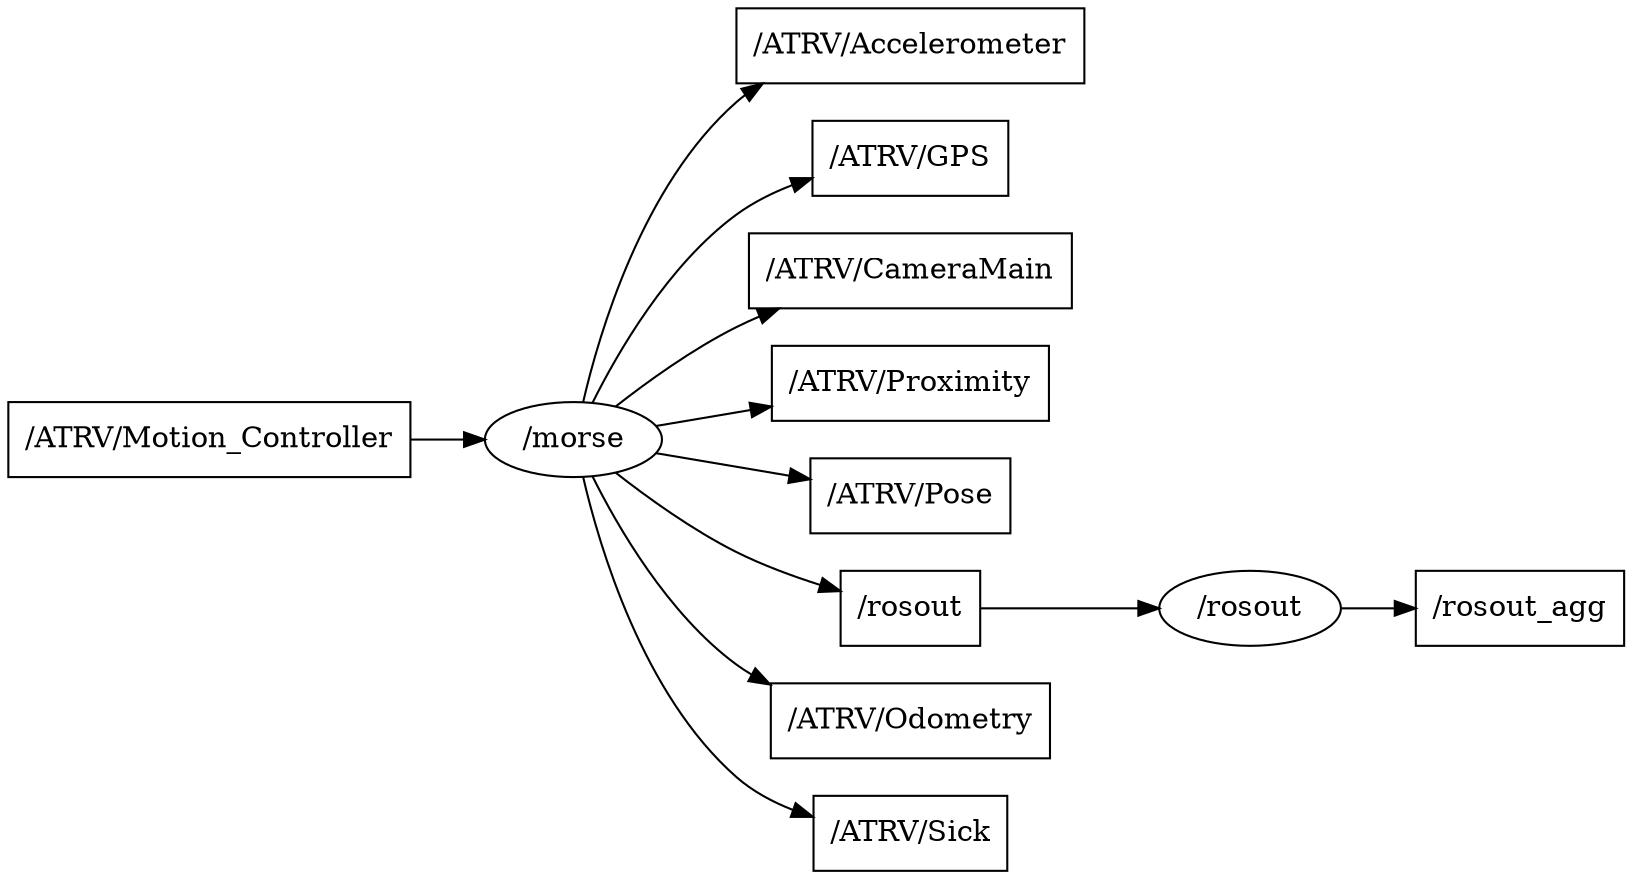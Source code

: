 digraph G {
  rankdir=LR;
  _morse [label="/morse", URL="node:/morse"];
  _rosout [label="/rosout", URL="node:/rosout"];  _20_ATRV_Accelerometer [shape=box,label="/ATRV/Accelerometer",URL="topic:/ATRV/Accelerometer"];
  _20_ATRV_GPS [shape=box,label="/ATRV/GPS",URL="topic:/ATRV/GPS"];
  _20_ATRV_CameraMain [shape=box,label="/ATRV/CameraMain",URL="topic:/ATRV/CameraMain"];
  _20_rosout_agg [shape=box,label="/rosout_agg",URL="topic:/rosout_agg"];
  _20_ATRV_Proximity [shape=box,label="/ATRV/Proximity",URL="topic:/ATRV/Proximity"];
  _20_ATRV_Pose [shape=box,label="/ATRV/Pose",URL="topic:/ATRV/Pose"];
  _20_ATRV_Motion_Controller [shape=box,label="/ATRV/Motion_Controller",URL="topic:/ATRV/Motion_Controller"];
  _20_rosout [shape=box,label="/rosout",URL="topic:/rosout"];
  _20_ATRV_Odometry [shape=box,label="/ATRV/Odometry",URL="topic:/ATRV/Odometry"];
  _20_ATRV_Sick [shape=box,label="/ATRV/Sick",URL="topic:/ATRV/Sick"];
    _20_rosout->_rosout
    _rosout->_20_rosout_agg
    _morse->_20_ATRV_GPS
    _morse->_20_ATRV_Accelerometer
    _morse->_20_rosout
    _morse->_20_ATRV_Pose
    _morse->_20_ATRV_Proximity
    _morse->_20_ATRV_Odometry
    _morse->_20_ATRV_Sick
    _morse->_20_ATRV_CameraMain
    _20_ATRV_Motion_Controller->_morse}
